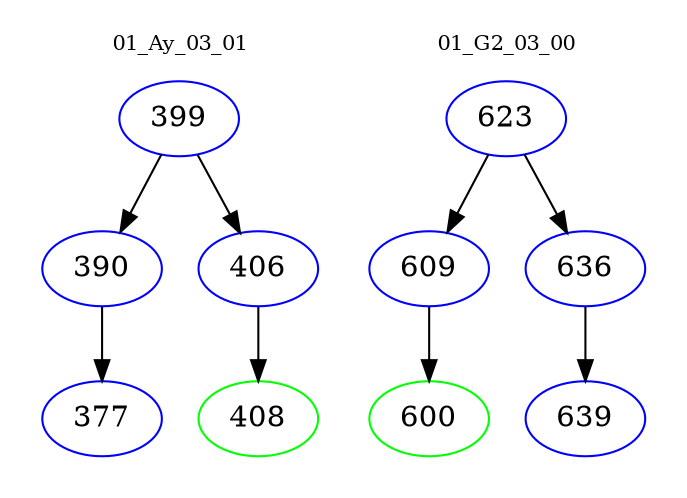digraph{
subgraph cluster_0 {
color = white
label = "01_Ay_03_01";
fontsize=10;
T0_399 [label="399", color="blue"]
T0_399 -> T0_390 [color="black"]
T0_390 [label="390", color="blue"]
T0_390 -> T0_377 [color="black"]
T0_377 [label="377", color="blue"]
T0_399 -> T0_406 [color="black"]
T0_406 [label="406", color="blue"]
T0_406 -> T0_408 [color="black"]
T0_408 [label="408", color="green"]
}
subgraph cluster_1 {
color = white
label = "01_G2_03_00";
fontsize=10;
T1_623 [label="623", color="blue"]
T1_623 -> T1_609 [color="black"]
T1_609 [label="609", color="blue"]
T1_609 -> T1_600 [color="black"]
T1_600 [label="600", color="green"]
T1_623 -> T1_636 [color="black"]
T1_636 [label="636", color="blue"]
T1_636 -> T1_639 [color="black"]
T1_639 [label="639", color="blue"]
}
}
